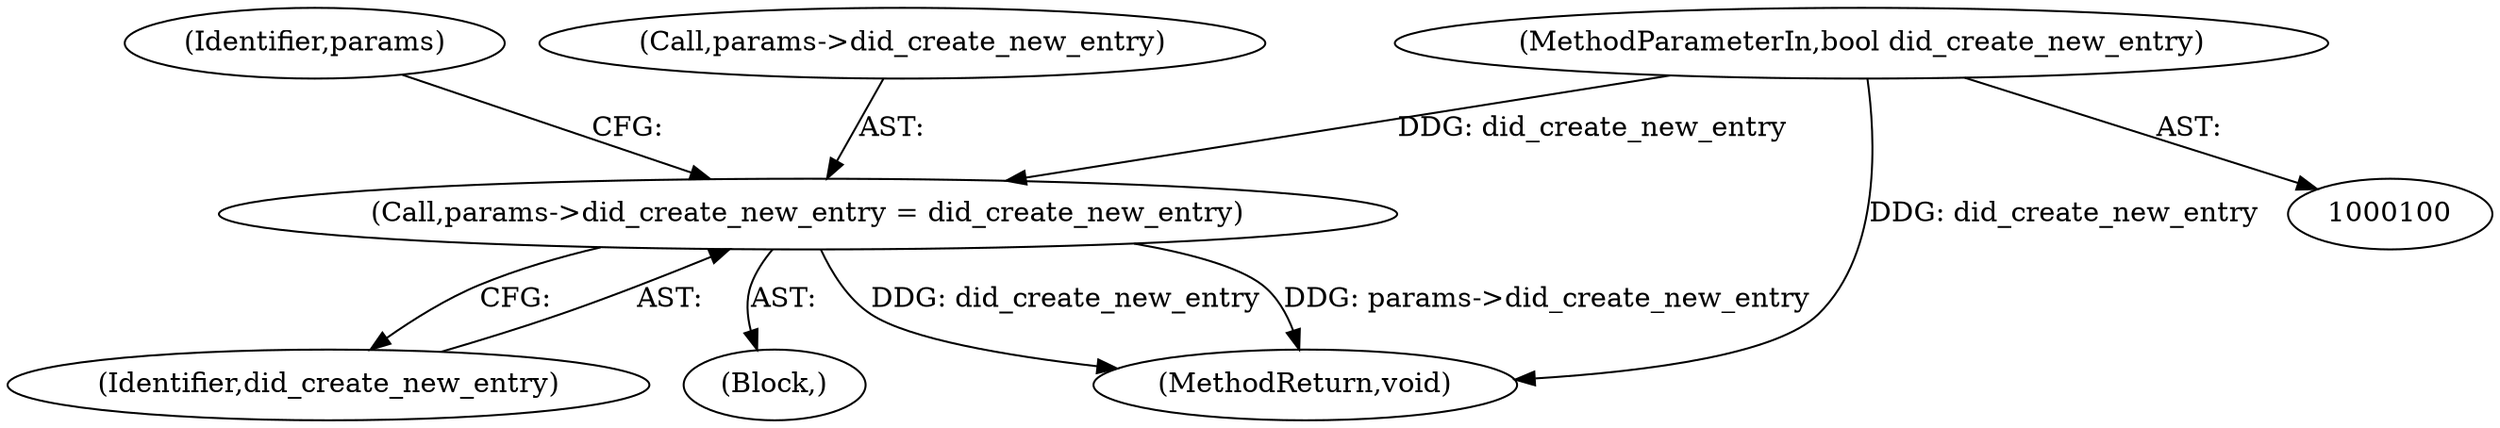 digraph "0_Chrome_784f56a9c97a838448dd23f9bdc7c05fe8e639b3_1@API" {
"1000148" [label="(Call,params->did_create_new_entry = did_create_new_entry)"];
"1000103" [label="(MethodParameterIn,bool did_create_new_entry)"];
"1000155" [label="(Identifier,params)"];
"1000152" [label="(Identifier,did_create_new_entry)"];
"1000106" [label="(Block,)"];
"1000174" [label="(MethodReturn,void)"];
"1000103" [label="(MethodParameterIn,bool did_create_new_entry)"];
"1000149" [label="(Call,params->did_create_new_entry)"];
"1000148" [label="(Call,params->did_create_new_entry = did_create_new_entry)"];
"1000148" -> "1000106"  [label="AST: "];
"1000148" -> "1000152"  [label="CFG: "];
"1000149" -> "1000148"  [label="AST: "];
"1000152" -> "1000148"  [label="AST: "];
"1000155" -> "1000148"  [label="CFG: "];
"1000148" -> "1000174"  [label="DDG: did_create_new_entry"];
"1000148" -> "1000174"  [label="DDG: params->did_create_new_entry"];
"1000103" -> "1000148"  [label="DDG: did_create_new_entry"];
"1000103" -> "1000100"  [label="AST: "];
"1000103" -> "1000174"  [label="DDG: did_create_new_entry"];
}
